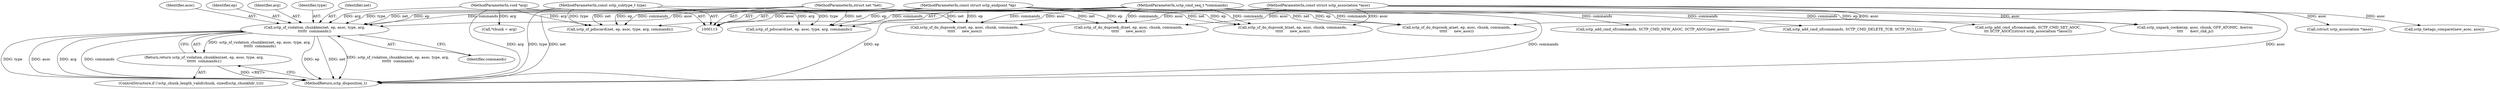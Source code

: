 digraph "0_linux_f2815633504b442ca0b0605c16bf3d88a3a0fcea@pointer" {
"1000140" [label="(Call,sctp_sf_violation_chunklen(net, ep, asoc, type, arg,\n\t\t\t\t\t\t  commands))"];
"1000114" [label="(MethodParameterIn,struct net *net)"];
"1000115" [label="(MethodParameterIn,const struct sctp_endpoint *ep)"];
"1000116" [label="(MethodParameterIn,const struct sctp_association *asoc)"];
"1000117" [label="(MethodParameterIn,const sctp_subtype_t type)"];
"1000118" [label="(MethodParameterIn,void *arg)"];
"1000119" [label="(MethodParameterIn,sctp_cmd_seq_t *commands)"];
"1000139" [label="(Return,return sctp_sf_violation_chunklen(net, ep, asoc, type, arg,\n\t\t\t\t\t\t  commands);)"];
"1000133" [label="(ControlStructure,if (!sctp_chunk_length_valid(chunk, sizeof(sctp_chunkhdr_t))))"];
"1000140" [label="(Call,sctp_sf_violation_chunklen(net, ep, asoc, type, arg,\n\t\t\t\t\t\t  commands))"];
"1000306" [label="(MethodReturn,sctp_disposition_t)"];
"1000116" [label="(MethodParameterIn,const struct sctp_association *asoc)"];
"1000117" [label="(MethodParameterIn,const sctp_subtype_t type)"];
"1000233" [label="(Call,sctp_sf_do_dupcook_a(net, ep, asoc, chunk, commands,\n\t\t\t\t\t      new_asoc))"];
"1000285" [label="(Call,sctp_add_cmd_sf(commands, SCTP_CMD_NEW_ASOC, SCTP_ASOC(new_asoc)))"];
"1000255" [label="(Call,sctp_sf_do_dupcook_c(net, ep, asoc, chunk, commands,\n\t\t\t\t\t      new_asoc))"];
"1000139" [label="(Return,return sctp_sf_violation_chunklen(net, ep, asoc, type, arg,\n\t\t\t\t\t\t  commands);)"];
"1000142" [label="(Identifier,ep)"];
"1000145" [label="(Identifier,arg)"];
"1000215" [label="(Call,sctp_sf_pdiscard(net, ep, asoc, type, arg, commands))"];
"1000298" [label="(Call,(struct sctp_association *)asoc)"];
"1000290" [label="(Call,sctp_add_cmd_sf(commands, SCTP_CMD_DELETE_TCB, SCTP_NULL()))"];
"1000119" [label="(MethodParameterIn,sctp_cmd_seq_t *commands)"];
"1000144" [label="(Identifier,type)"];
"1000146" [label="(Identifier,commands)"];
"1000224" [label="(Call,sctp_tietags_compare(new_asoc, asoc))"];
"1000114" [label="(MethodParameterIn,struct net *net)"];
"1000118" [label="(MethodParameterIn,void *arg)"];
"1000294" [label="(Call,sctp_add_cmd_sf(commands, SCTP_CMD_SET_ASOC,\n\t\t\t SCTP_ASOC((struct sctp_association *)asoc)))"];
"1000266" [label="(Call,sctp_sf_do_dupcook_d(net, ep, asoc, chunk, commands,\n\t\t\t\t\t      new_asoc))"];
"1000277" [label="(Call,sctp_sf_pdiscard(net, ep, asoc, type, arg, commands))"];
"1000178" [label="(Call,sctp_unpack_cookie(ep, asoc, chunk, GFP_ATOMIC, &error,\n\t\t\t\t      &err_chk_p))"];
"1000141" [label="(Identifier,net)"];
"1000123" [label="(Call,*chunk = arg)"];
"1000244" [label="(Call,sctp_sf_do_dupcook_b(net, ep, asoc, chunk, commands,\n\t\t\t\t\t      new_asoc))"];
"1000115" [label="(MethodParameterIn,const struct sctp_endpoint *ep)"];
"1000143" [label="(Identifier,asoc)"];
"1000140" -> "1000139"  [label="AST: "];
"1000140" -> "1000146"  [label="CFG: "];
"1000141" -> "1000140"  [label="AST: "];
"1000142" -> "1000140"  [label="AST: "];
"1000143" -> "1000140"  [label="AST: "];
"1000144" -> "1000140"  [label="AST: "];
"1000145" -> "1000140"  [label="AST: "];
"1000146" -> "1000140"  [label="AST: "];
"1000139" -> "1000140"  [label="CFG: "];
"1000140" -> "1000306"  [label="DDG: ep"];
"1000140" -> "1000306"  [label="DDG: net"];
"1000140" -> "1000306"  [label="DDG: sctp_sf_violation_chunklen(net, ep, asoc, type, arg,\n\t\t\t\t\t\t  commands)"];
"1000140" -> "1000306"  [label="DDG: type"];
"1000140" -> "1000306"  [label="DDG: asoc"];
"1000140" -> "1000306"  [label="DDG: arg"];
"1000140" -> "1000306"  [label="DDG: commands"];
"1000140" -> "1000139"  [label="DDG: sctp_sf_violation_chunklen(net, ep, asoc, type, arg,\n\t\t\t\t\t\t  commands)"];
"1000114" -> "1000140"  [label="DDG: net"];
"1000115" -> "1000140"  [label="DDG: ep"];
"1000116" -> "1000140"  [label="DDG: asoc"];
"1000117" -> "1000140"  [label="DDG: type"];
"1000118" -> "1000140"  [label="DDG: arg"];
"1000119" -> "1000140"  [label="DDG: commands"];
"1000114" -> "1000113"  [label="AST: "];
"1000114" -> "1000306"  [label="DDG: net"];
"1000114" -> "1000215"  [label="DDG: net"];
"1000114" -> "1000233"  [label="DDG: net"];
"1000114" -> "1000244"  [label="DDG: net"];
"1000114" -> "1000255"  [label="DDG: net"];
"1000114" -> "1000266"  [label="DDG: net"];
"1000114" -> "1000277"  [label="DDG: net"];
"1000115" -> "1000113"  [label="AST: "];
"1000115" -> "1000306"  [label="DDG: ep"];
"1000115" -> "1000178"  [label="DDG: ep"];
"1000115" -> "1000215"  [label="DDG: ep"];
"1000115" -> "1000233"  [label="DDG: ep"];
"1000115" -> "1000244"  [label="DDG: ep"];
"1000115" -> "1000255"  [label="DDG: ep"];
"1000115" -> "1000266"  [label="DDG: ep"];
"1000115" -> "1000277"  [label="DDG: ep"];
"1000116" -> "1000113"  [label="AST: "];
"1000116" -> "1000306"  [label="DDG: asoc"];
"1000116" -> "1000178"  [label="DDG: asoc"];
"1000116" -> "1000215"  [label="DDG: asoc"];
"1000116" -> "1000224"  [label="DDG: asoc"];
"1000116" -> "1000233"  [label="DDG: asoc"];
"1000116" -> "1000244"  [label="DDG: asoc"];
"1000116" -> "1000255"  [label="DDG: asoc"];
"1000116" -> "1000266"  [label="DDG: asoc"];
"1000116" -> "1000277"  [label="DDG: asoc"];
"1000116" -> "1000298"  [label="DDG: asoc"];
"1000117" -> "1000113"  [label="AST: "];
"1000117" -> "1000306"  [label="DDG: type"];
"1000117" -> "1000215"  [label="DDG: type"];
"1000117" -> "1000277"  [label="DDG: type"];
"1000118" -> "1000113"  [label="AST: "];
"1000118" -> "1000306"  [label="DDG: arg"];
"1000118" -> "1000123"  [label="DDG: arg"];
"1000118" -> "1000215"  [label="DDG: arg"];
"1000118" -> "1000277"  [label="DDG: arg"];
"1000119" -> "1000113"  [label="AST: "];
"1000119" -> "1000306"  [label="DDG: commands"];
"1000119" -> "1000215"  [label="DDG: commands"];
"1000119" -> "1000233"  [label="DDG: commands"];
"1000119" -> "1000244"  [label="DDG: commands"];
"1000119" -> "1000255"  [label="DDG: commands"];
"1000119" -> "1000266"  [label="DDG: commands"];
"1000119" -> "1000277"  [label="DDG: commands"];
"1000119" -> "1000285"  [label="DDG: commands"];
"1000119" -> "1000290"  [label="DDG: commands"];
"1000119" -> "1000294"  [label="DDG: commands"];
"1000139" -> "1000133"  [label="AST: "];
"1000306" -> "1000139"  [label="CFG: "];
"1000139" -> "1000306"  [label="DDG: <RET>"];
}
